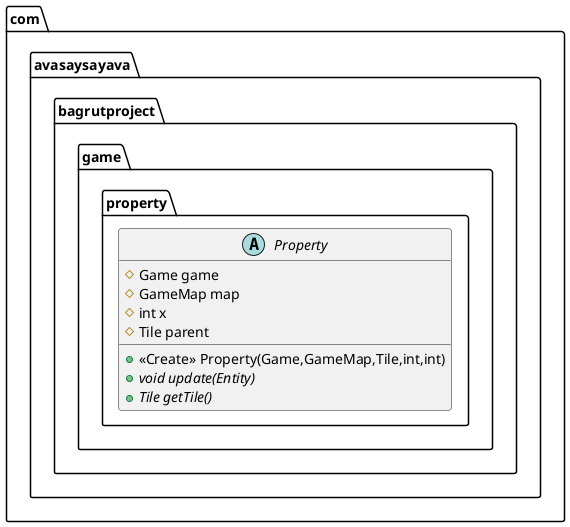 @startuml
abstract class com.avasaysayava.bagrutproject.game.property.Property {
# Game game
# GameMap map
# int x
# Tile parent
+ <<Create>> Property(Game,GameMap,Tile,int,int)
+ {abstract}void update(Entity)
+ {abstract}Tile getTile()
}


@enduml